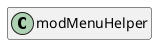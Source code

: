 @startuml
set namespaceSeparator \\
hide members
hide << alias >> circle

class modMenuHelper
@enduml
